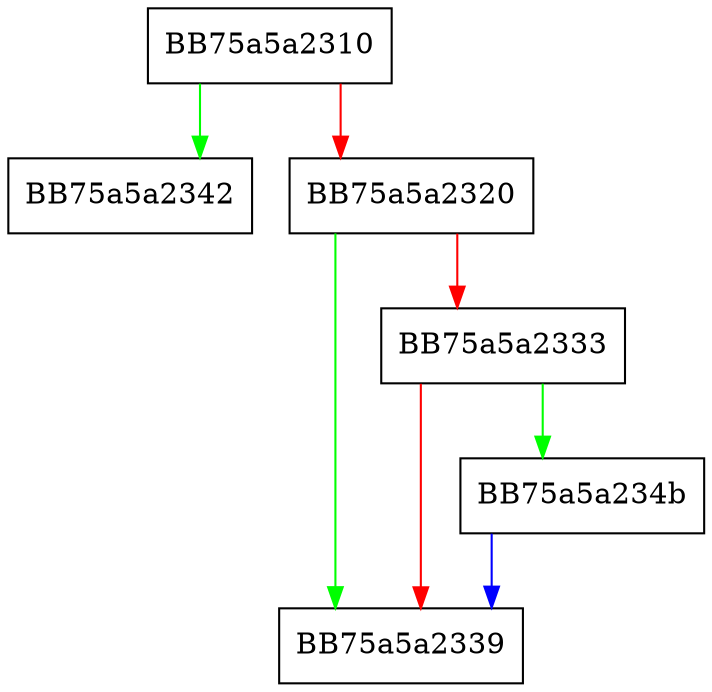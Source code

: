 digraph SetIdleEngine {
  node [shape="box"];
  graph [splines=ortho];
  BB75a5a2310 -> BB75a5a2342 [color="green"];
  BB75a5a2310 -> BB75a5a2320 [color="red"];
  BB75a5a2320 -> BB75a5a2339 [color="green"];
  BB75a5a2320 -> BB75a5a2333 [color="red"];
  BB75a5a2333 -> BB75a5a234b [color="green"];
  BB75a5a2333 -> BB75a5a2339 [color="red"];
  BB75a5a234b -> BB75a5a2339 [color="blue"];
}